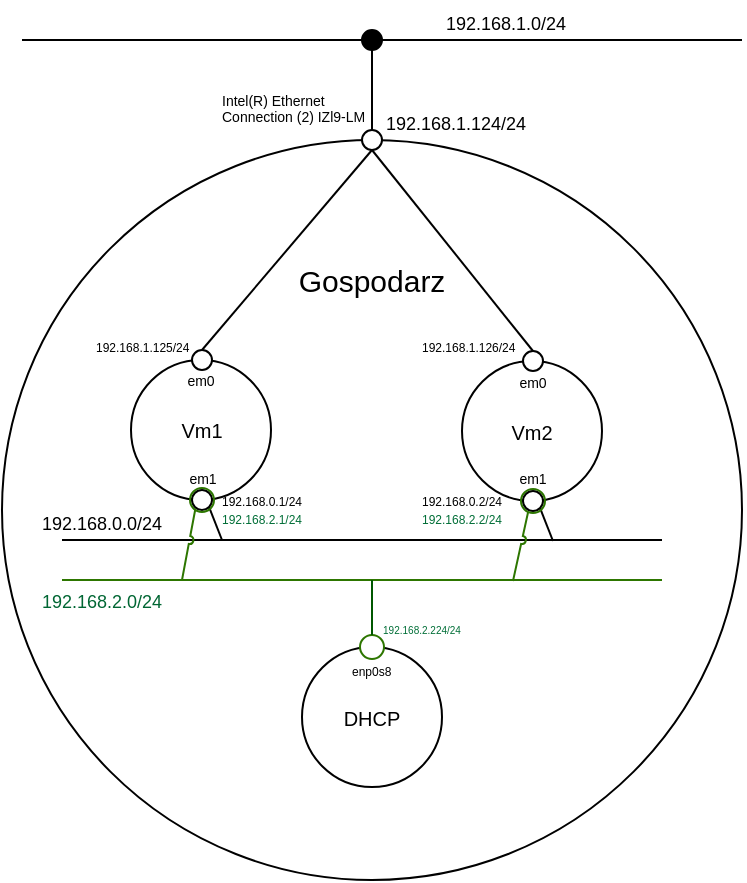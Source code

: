 <mxfile version="10.6.3" type="device"><diagram id="IgS-KgHHh-HMXiVefHoD" name="Strona-1"><mxGraphModel dx="558" dy="339" grid="1" gridSize="10" guides="1" tooltips="1" connect="1" arrows="1" fold="1" page="1" pageScale="1" pageWidth="1169" pageHeight="827" math="0" shadow="0"><root><mxCell id="0"/><mxCell id="1" parent="0"/><mxCell id="P5rsM93LYt9FV3lbmGQt-64" value="" style="endArrow=none;html=1;strokeColor=#000000;fontSize=15;fontColor=#000000;" edge="1" parent="1"><mxGeometry width="50" height="50" relative="1" as="geometry"><mxPoint x="100" y="50" as="sourcePoint"/><mxPoint x="460" y="50" as="targetPoint"/></mxGeometry></mxCell><mxCell id="P5rsM93LYt9FV3lbmGQt-65" value="" style="ellipse;whiteSpace=wrap;html=1;aspect=fixed;fillColor=#000000;" vertex="1" parent="1"><mxGeometry x="270" y="45" width="10" height="10" as="geometry"/></mxCell><mxCell id="P5rsM93LYt9FV3lbmGQt-79" value="192.168.1.0/24" style="text;html=1;fontSize=9;fontColor=#000000;" vertex="1" parent="1"><mxGeometry x="310" y="30" width="120" height="30" as="geometry"/></mxCell><mxCell id="P5rsM93LYt9FV3lbmGQt-10" value="Gospodarz" parent="0"/><mxCell id="P5rsM93LYt9FV3lbmGQt-67" value="" style="ellipse;whiteSpace=wrap;html=1;aspect=fixed;" vertex="1" parent="P5rsM93LYt9FV3lbmGQt-10"><mxGeometry x="90" y="100" width="370" height="370" as="geometry"/></mxCell><mxCell id="P5rsM93LYt9FV3lbmGQt-61" value="Gospodarz" style="text;html=1;strokeColor=none;fillColor=none;align=center;verticalAlign=middle;whiteSpace=wrap;rounded=0;fontSize=15;fontColor=#000000;" vertex="1" parent="P5rsM93LYt9FV3lbmGQt-10"><mxGeometry x="255" y="160" width="40" height="20" as="geometry"/></mxCell><mxCell id="P5rsM93LYt9FV3lbmGQt-63" value="" style="ellipse;whiteSpace=wrap;html=1;aspect=fixed;" vertex="1" parent="P5rsM93LYt9FV3lbmGQt-10"><mxGeometry x="270" y="95" width="10" height="10" as="geometry"/></mxCell><mxCell id="P5rsM93LYt9FV3lbmGQt-68" value="" style="endArrow=none;html=1;strokeColor=#000000;fontSize=15;fontColor=#000000;entryX=0.5;entryY=1;entryDx=0;entryDy=0;exitX=0.5;exitY=0;exitDx=0;exitDy=0;" edge="1" parent="P5rsM93LYt9FV3lbmGQt-10" source="P5rsM93LYt9FV3lbmGQt-63" target="P5rsM93LYt9FV3lbmGQt-65"><mxGeometry width="50" height="50" relative="1" as="geometry"><mxPoint x="50" y="120" as="sourcePoint"/><mxPoint x="100" y="70" as="targetPoint"/></mxGeometry></mxCell><mxCell id="P5rsM93LYt9FV3lbmGQt-77" value="192.168.1.124/24" style="text;html=1;fontSize=9;fontColor=#000000;" vertex="1" parent="P5rsM93LYt9FV3lbmGQt-10"><mxGeometry x="280" y="80" width="120" height="30" as="geometry"/></mxCell><mxCell id="P5rsM93LYt9FV3lbmGQt-78" value="Intel(R) Ethernet Connection (2) IZl9-LM" style="text;html=1;fontSize=7;fontColor=#000000;whiteSpace=wrap;" vertex="1" parent="P5rsM93LYt9FV3lbmGQt-10"><mxGeometry x="197.5" y="70" width="80" height="30" as="geometry"/></mxCell><mxCell id="P5rsM93LYt9FV3lbmGQt-11" value="Vms" parent="0"/><mxCell id="P5rsM93LYt9FV3lbmGQt-12" value="" style="ellipse;whiteSpace=wrap;html=1;aspect=fixed;" vertex="1" parent="P5rsM93LYt9FV3lbmGQt-11"><mxGeometry x="154.5" y="210" width="70" height="70" as="geometry"/></mxCell><mxCell id="P5rsM93LYt9FV3lbmGQt-14" value="" style="endArrow=none;html=1;" edge="1" parent="P5rsM93LYt9FV3lbmGQt-11"><mxGeometry width="50" height="50" relative="1" as="geometry"><mxPoint x="120" y="300" as="sourcePoint"/><mxPoint x="420" y="300" as="targetPoint"/></mxGeometry></mxCell><mxCell id="P5rsM93LYt9FV3lbmGQt-15" value="" style="ellipse;whiteSpace=wrap;html=1;aspect=fixed;" vertex="1" parent="P5rsM93LYt9FV3lbmGQt-11"><mxGeometry x="185" y="275" width="10" height="10" as="geometry"/></mxCell><mxCell id="P5rsM93LYt9FV3lbmGQt-16" value="" style="ellipse;whiteSpace=wrap;html=1;aspect=fixed;" vertex="1" parent="P5rsM93LYt9FV3lbmGQt-11"><mxGeometry x="185" y="205" width="10" height="10" as="geometry"/></mxCell><mxCell id="P5rsM93LYt9FV3lbmGQt-19" value="&lt;font style=&quot;font-size: 10px&quot;&gt;Vm1&lt;/font&gt;" style="text;html=1;strokeColor=none;fillColor=none;align=center;verticalAlign=middle;whiteSpace=wrap;rounded=0;" vertex="1" parent="P5rsM93LYt9FV3lbmGQt-11"><mxGeometry x="169.5" y="235" width="40" height="20" as="geometry"/></mxCell><mxCell id="P5rsM93LYt9FV3lbmGQt-21" value="" style="endArrow=none;html=1;fillColor=#60a917;strokeColor=#2D7600;" edge="1" parent="P5rsM93LYt9FV3lbmGQt-11"><mxGeometry width="50" height="50" relative="1" as="geometry"><mxPoint x="120" y="320" as="sourcePoint"/><mxPoint x="420" y="320" as="targetPoint"/></mxGeometry></mxCell><mxCell id="P5rsM93LYt9FV3lbmGQt-22" value="&lt;font style=&quot;font-size: 7px&quot;&gt;em1&lt;/font&gt;" style="text;html=1;strokeColor=none;fillColor=none;align=center;verticalAlign=middle;whiteSpace=wrap;rounded=0;" vertex="1" parent="P5rsM93LYt9FV3lbmGQt-11"><mxGeometry x="182.5" y="263" width="15" height="9" as="geometry"/></mxCell><mxCell id="P5rsM93LYt9FV3lbmGQt-25" value="" style="endArrow=none;html=1;exitX=1;exitY=1;exitDx=0;exitDy=0;" edge="1" parent="P5rsM93LYt9FV3lbmGQt-11" source="P5rsM93LYt9FV3lbmGQt-15"><mxGeometry width="50" height="50" relative="1" as="geometry"><mxPoint x="140" y="390" as="sourcePoint"/><mxPoint x="200" y="300" as="targetPoint"/></mxGeometry></mxCell><mxCell id="P5rsM93LYt9FV3lbmGQt-26" value="" style="endArrow=none;html=1;exitX=0.217;exitY=0.905;exitDx=0;exitDy=0;fillColor=#60a917;strokeColor=#2D7600;elbow=vertical;jumpStyle=arc;jumpSize=4;exitPerimeter=0;" edge="1" parent="P5rsM93LYt9FV3lbmGQt-11" source="P5rsM93LYt9FV3lbmGQt-45"><mxGeometry width="50" height="50" relative="1" as="geometry"><mxPoint x="140" y="390" as="sourcePoint"/><mxPoint x="180" y="320" as="targetPoint"/></mxGeometry></mxCell><mxCell id="P5rsM93LYt9FV3lbmGQt-34" value="" style="ellipse;whiteSpace=wrap;html=1;aspect=fixed;" vertex="1" parent="P5rsM93LYt9FV3lbmGQt-11"><mxGeometry x="320" y="210.5" width="70" height="70" as="geometry"/></mxCell><mxCell id="P5rsM93LYt9FV3lbmGQt-35" value="" style="ellipse;whiteSpace=wrap;html=1;aspect=fixed;" vertex="1" parent="P5rsM93LYt9FV3lbmGQt-11"><mxGeometry x="350.5" y="275.5" width="10" height="10" as="geometry"/></mxCell><mxCell id="P5rsM93LYt9FV3lbmGQt-36" value="" style="ellipse;whiteSpace=wrap;html=1;aspect=fixed;" vertex="1" parent="P5rsM93LYt9FV3lbmGQt-11"><mxGeometry x="350.5" y="205.5" width="10" height="10" as="geometry"/></mxCell><mxCell id="P5rsM93LYt9FV3lbmGQt-37" value="&lt;font style=&quot;font-size: 10px&quot;&gt;Vm2&lt;/font&gt;" style="text;html=1;strokeColor=none;fillColor=none;align=center;verticalAlign=middle;whiteSpace=wrap;rounded=0;" vertex="1" parent="P5rsM93LYt9FV3lbmGQt-11"><mxGeometry x="335" y="235.5" width="40" height="20" as="geometry"/></mxCell><mxCell id="P5rsM93LYt9FV3lbmGQt-38" value="&lt;font style=&quot;font-size: 7px&quot;&gt;em1&lt;/font&gt;" style="text;html=1;strokeColor=none;fillColor=none;align=center;verticalAlign=middle;whiteSpace=wrap;rounded=0;" vertex="1" parent="P5rsM93LYt9FV3lbmGQt-11"><mxGeometry x="347.5" y="263.5" width="15" height="9" as="geometry"/></mxCell><mxCell id="P5rsM93LYt9FV3lbmGQt-39" value="" style="endArrow=none;html=1;exitX=1;exitY=1;exitDx=0;exitDy=0;" edge="1" parent="P5rsM93LYt9FV3lbmGQt-11" source="P5rsM93LYt9FV3lbmGQt-35"><mxGeometry width="50" height="50" relative="1" as="geometry"><mxPoint x="305.5" y="390.5" as="sourcePoint"/><mxPoint x="365.5" y="300.5" as="targetPoint"/></mxGeometry></mxCell><mxCell id="P5rsM93LYt9FV3lbmGQt-40" value="" style="endArrow=none;html=1;fillColor=#60a917;strokeColor=#2D7600;elbow=vertical;jumpStyle=arc;jumpSize=4;exitX=0.301;exitY=0.94;exitDx=0;exitDy=0;exitPerimeter=0;" edge="1" parent="P5rsM93LYt9FV3lbmGQt-11" source="P5rsM93LYt9FV3lbmGQt-46"><mxGeometry width="50" height="50" relative="1" as="geometry"><mxPoint x="345" y="286" as="sourcePoint"/><mxPoint x="345.5" y="320.5" as="targetPoint"/></mxGeometry></mxCell><mxCell id="P5rsM93LYt9FV3lbmGQt-41" value="&lt;font style=&quot;font-size: 7px&quot;&gt;em0&lt;/font&gt;" style="text;html=1;strokeColor=none;fillColor=none;align=center;verticalAlign=middle;whiteSpace=wrap;rounded=0;" vertex="1" parent="P5rsM93LYt9FV3lbmGQt-11"><mxGeometry x="182" y="214" width="15" height="10" as="geometry"/></mxCell><mxCell id="P5rsM93LYt9FV3lbmGQt-42" value="&lt;font style=&quot;font-size: 7px&quot;&gt;em0&lt;/font&gt;" style="text;html=1;strokeColor=none;fillColor=none;align=center;verticalAlign=middle;whiteSpace=wrap;rounded=0;" vertex="1" parent="P5rsM93LYt9FV3lbmGQt-11"><mxGeometry x="348" y="215" width="15" height="10" as="geometry"/></mxCell><mxCell id="P5rsM93LYt9FV3lbmGQt-43" value="&lt;font style=&quot;font-size: 9px&quot;&gt;192.168.0.0/24&lt;/font&gt;" style="text;html=1;strokeColor=none;fillColor=none;align=center;verticalAlign=middle;whiteSpace=wrap;rounded=0;" vertex="1" parent="P5rsM93LYt9FV3lbmGQt-11"><mxGeometry x="120" y="280.5" width="40" height="20" as="geometry"/></mxCell><mxCell id="P5rsM93LYt9FV3lbmGQt-44" value="&lt;font style=&quot;font-size: 9px&quot;&gt;192.168.2.0/24&lt;/font&gt;" style="text;html=1;strokeColor=none;fillColor=none;align=center;verticalAlign=middle;whiteSpace=wrap;rounded=0;fontColor=#006633;" vertex="1" parent="P5rsM93LYt9FV3lbmGQt-11"><mxGeometry x="120" y="320" width="40" height="20" as="geometry"/></mxCell><mxCell id="P5rsM93LYt9FV3lbmGQt-45" value="" style="ellipse;whiteSpace=wrap;html=1;aspect=fixed;fillColor=none;strokeColor=#2D7600;fontColor=#ffffff;" vertex="1" parent="P5rsM93LYt9FV3lbmGQt-11"><mxGeometry x="184" y="274" width="12" height="12" as="geometry"/></mxCell><mxCell id="P5rsM93LYt9FV3lbmGQt-46" value="" style="ellipse;whiteSpace=wrap;html=1;aspect=fixed;fillColor=none;strokeColor=#2D7600;fontColor=#ffffff;" vertex="1" parent="P5rsM93LYt9FV3lbmGQt-11"><mxGeometry x="349.5" y="274.5" width="12" height="12" as="geometry"/></mxCell><mxCell id="P5rsM93LYt9FV3lbmGQt-47" value="&lt;div style=&quot;font-size: 6px;&quot;&gt;192.168.0.1/24&lt;/div&gt;" style="text;html=1;strokeColor=none;fillColor=none;align=center;verticalAlign=middle;whiteSpace=wrap;rounded=0;fontSize=6;" vertex="1" parent="P5rsM93LYt9FV3lbmGQt-11"><mxGeometry x="200" y="276" width="40" height="10" as="geometry"/></mxCell><mxCell id="P5rsM93LYt9FV3lbmGQt-48" value="&lt;div style=&quot;font-size: 6px;&quot;&gt;192.168.0.2/24&lt;/div&gt;" style="text;html=1;strokeColor=none;fillColor=none;align=center;verticalAlign=middle;whiteSpace=wrap;rounded=0;fontSize=6;" vertex="1" parent="P5rsM93LYt9FV3lbmGQt-11"><mxGeometry x="300" y="276" width="40" height="10" as="geometry"/></mxCell><mxCell id="P5rsM93LYt9FV3lbmGQt-49" value="&lt;div style=&quot;font-size: 6px;&quot;&gt;192.168.2.1/24&lt;/div&gt;" style="text;html=1;strokeColor=none;fillColor=none;align=center;verticalAlign=middle;whiteSpace=wrap;rounded=0;fontSize=6;fontColor=#006E37;" vertex="1" parent="P5rsM93LYt9FV3lbmGQt-11"><mxGeometry x="200" y="286.5" width="40" height="7" as="geometry"/></mxCell><mxCell id="P5rsM93LYt9FV3lbmGQt-50" value="&lt;div style=&quot;font-size: 6px;&quot;&gt;192.168.2.2/24&lt;/div&gt;" style="text;html=1;strokeColor=none;fillColor=none;align=center;verticalAlign=middle;whiteSpace=wrap;rounded=0;fontSize=6;fontColor=#006E37;" vertex="1" parent="P5rsM93LYt9FV3lbmGQt-11"><mxGeometry x="300" y="286.5" width="40" height="7" as="geometry"/></mxCell><mxCell id="P5rsM93LYt9FV3lbmGQt-51" value="" style="ellipse;whiteSpace=wrap;html=1;aspect=fixed;" vertex="1" parent="P5rsM93LYt9FV3lbmGQt-11"><mxGeometry x="240" y="353.5" width="70" height="70" as="geometry"/></mxCell><mxCell id="P5rsM93LYt9FV3lbmGQt-52" value="&lt;font style=&quot;font-size: 10px&quot;&gt;DHCP&lt;/font&gt;" style="text;html=1;strokeColor=none;fillColor=none;align=center;verticalAlign=middle;whiteSpace=wrap;rounded=0;" vertex="1" parent="P5rsM93LYt9FV3lbmGQt-11"><mxGeometry x="255" y="378.5" width="40" height="20" as="geometry"/></mxCell><mxCell id="P5rsM93LYt9FV3lbmGQt-53" value="" style="ellipse;whiteSpace=wrap;html=1;aspect=fixed;fillColor=#ffffff;strokeColor=#2D7600;fontColor=#ffffff;" vertex="1" parent="P5rsM93LYt9FV3lbmGQt-11"><mxGeometry x="269" y="347.5" width="12" height="12" as="geometry"/></mxCell><mxCell id="P5rsM93LYt9FV3lbmGQt-54" value="" style="endArrow=none;html=1;strokeColor=#005700;fontSize=5;fontColor=#006633;exitX=0.5;exitY=0;exitDx=0;exitDy=0;fillColor=#008a00;" edge="1" parent="P5rsM93LYt9FV3lbmGQt-11" source="P5rsM93LYt9FV3lbmGQt-53"><mxGeometry width="50" height="50" relative="1" as="geometry"><mxPoint x="110" y="490" as="sourcePoint"/><mxPoint x="275" y="320" as="targetPoint"/></mxGeometry></mxCell><mxCell id="P5rsM93LYt9FV3lbmGQt-55" value="&lt;div&gt;192.168.2.224/24&lt;/div&gt;" style="text;html=1;strokeColor=none;fillColor=none;align=center;verticalAlign=middle;whiteSpace=wrap;rounded=0;fontSize=5;fontColor=#006E37;" vertex="1" parent="P5rsM93LYt9FV3lbmGQt-11"><mxGeometry x="280" y="340.5" width="40" height="7" as="geometry"/></mxCell><mxCell id="P5rsM93LYt9FV3lbmGQt-56" value="enp0s8" style="text;html=1;fontSize=6;fontColor=#000000;direction=east;" vertex="1" parent="P5rsM93LYt9FV3lbmGQt-11"><mxGeometry x="263" y="356" width="24" height="12" as="geometry"/></mxCell><mxCell id="P5rsM93LYt9FV3lbmGQt-69" value="" style="endArrow=none;html=1;strokeColor=#000000;fontSize=15;fontColor=#000000;entryX=0.5;entryY=0;entryDx=0;entryDy=0;exitX=0.5;exitY=1;exitDx=0;exitDy=0;" edge="1" parent="P5rsM93LYt9FV3lbmGQt-11" source="P5rsM93LYt9FV3lbmGQt-63" target="P5rsM93LYt9FV3lbmGQt-16"><mxGeometry width="50" height="50" relative="1" as="geometry"><mxPoint x="90" y="540" as="sourcePoint"/><mxPoint x="140" y="490" as="targetPoint"/></mxGeometry></mxCell><mxCell id="P5rsM93LYt9FV3lbmGQt-71" value="" style="endArrow=none;html=1;strokeColor=#000000;fontSize=15;fontColor=#000000;entryX=0.5;entryY=0;entryDx=0;entryDy=0;exitX=0.5;exitY=1;exitDx=0;exitDy=0;" edge="1" parent="P5rsM93LYt9FV3lbmGQt-11" source="P5rsM93LYt9FV3lbmGQt-63" target="P5rsM93LYt9FV3lbmGQt-36"><mxGeometry width="50" height="50" relative="1" as="geometry"><mxPoint x="285.048" y="115.095" as="sourcePoint"/><mxPoint x="199.81" y="215.095" as="targetPoint"/></mxGeometry></mxCell><mxCell id="P5rsM93LYt9FV3lbmGQt-75" value="192.168.1.125/24" style="text;html=1;fontSize=6;fontColor=#000000;" vertex="1" parent="P5rsM93LYt9FV3lbmGQt-11"><mxGeometry x="135" y="194" width="50" height="20" as="geometry"/></mxCell><mxCell id="P5rsM93LYt9FV3lbmGQt-76" value="192.168.1.126/24" style="text;html=1;fontSize=6;fontColor=#000000;" vertex="1" parent="P5rsM93LYt9FV3lbmGQt-11"><mxGeometry x="297.5" y="194" width="50" height="20" as="geometry"/></mxCell></root></mxGraphModel></diagram></mxfile>